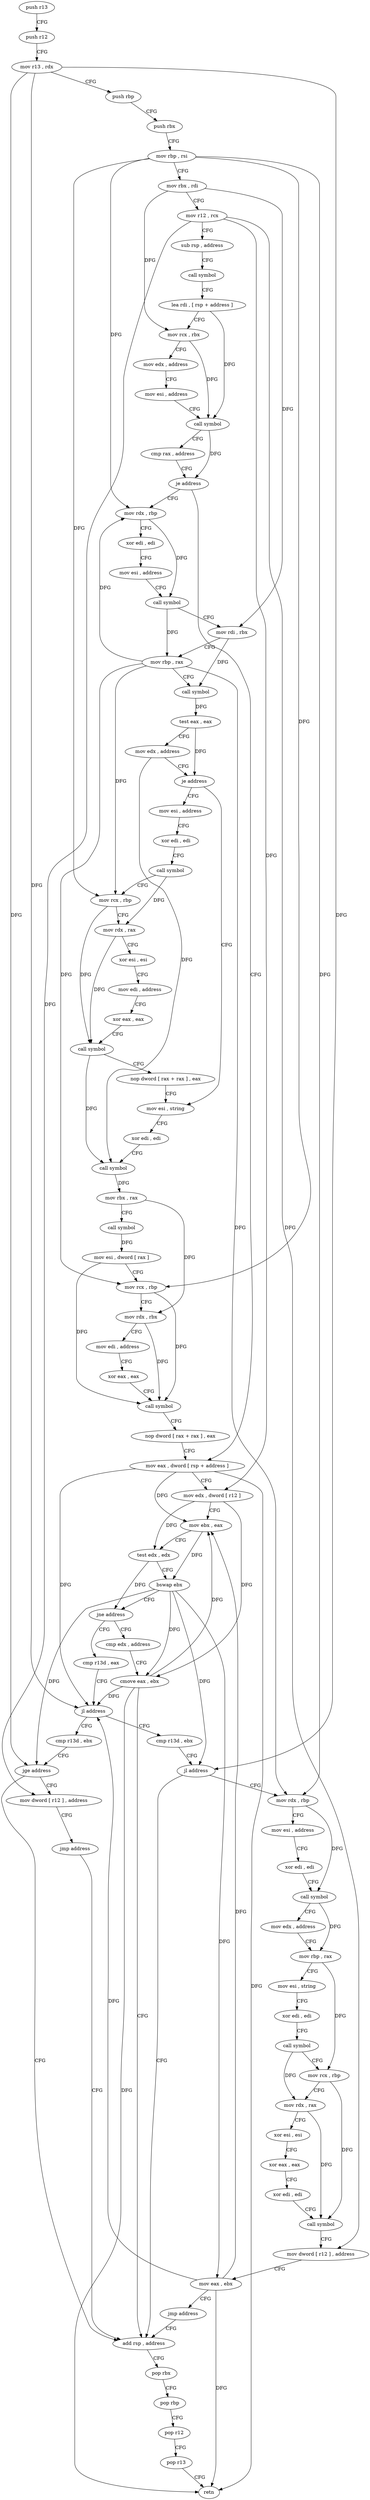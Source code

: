 digraph "func" {
"4213344" [label = "push r13" ]
"4213346" [label = "push r12" ]
"4213348" [label = "mov r13 , rdx" ]
"4213351" [label = "push rbp" ]
"4213352" [label = "push rbx" ]
"4213353" [label = "mov rbp , rsi" ]
"4213356" [label = "mov rbx , rdi" ]
"4213359" [label = "mov r12 , rcx" ]
"4213362" [label = "sub rsp , address" ]
"4213366" [label = "call symbol" ]
"4213371" [label = "lea rdi , [ rsp + address ]" ]
"4213376" [label = "mov rcx , rbx" ]
"4213379" [label = "mov edx , address" ]
"4213384" [label = "mov esi , address" ]
"4213389" [label = "call symbol" ]
"4213394" [label = "cmp rax , address" ]
"4213398" [label = "je address" ]
"4213520" [label = "mov eax , dword [ rsp + address ]" ]
"4213400" [label = "mov rdx , rbp" ]
"4213524" [label = "mov edx , dword [ r12 ]" ]
"4213528" [label = "mov ebx , eax" ]
"4213530" [label = "test edx , edx" ]
"4213532" [label = "bswap ebx" ]
"4213534" [label = "jne address" ]
"4213560" [label = "cmp edx , address" ]
"4213536" [label = "cmp r13d , eax" ]
"4213403" [label = "xor edi , edi" ]
"4213405" [label = "mov esi , address" ]
"4213410" [label = "call symbol" ]
"4213415" [label = "mov rdi , rbx" ]
"4213418" [label = "mov rbp , rax" ]
"4213421" [label = "call symbol" ]
"4213426" [label = "test eax , eax" ]
"4213428" [label = "mov edx , address" ]
"4213433" [label = "je address" ]
"4213472" [label = "mov esi , string" ]
"4213435" [label = "mov esi , address" ]
"4213563" [label = "cmove eax , ebx" ]
"4213566" [label = "add rsp , address" ]
"4213539" [label = "jl address" ]
"4213584" [label = "cmp r13d , ebx" ]
"4213541" [label = "cmp r13d , ebx" ]
"4213477" [label = "xor edi , edi" ]
"4213479" [label = "call symbol" ]
"4213484" [label = "mov rbx , rax" ]
"4213487" [label = "call symbol" ]
"4213492" [label = "mov esi , dword [ rax ]" ]
"4213494" [label = "mov rcx , rbp" ]
"4213497" [label = "mov rdx , rbx" ]
"4213500" [label = "mov edi , address" ]
"4213505" [label = "xor eax , eax" ]
"4213507" [label = "call symbol" ]
"4213512" [label = "nop dword [ rax + rax ] , eax" ]
"4213440" [label = "xor edi , edi" ]
"4213442" [label = "call symbol" ]
"4213447" [label = "mov rcx , rbp" ]
"4213450" [label = "mov rdx , rax" ]
"4213453" [label = "xor esi , esi" ]
"4213455" [label = "mov edi , address" ]
"4213460" [label = "xor eax , eax" ]
"4213462" [label = "call symbol" ]
"4213467" [label = "nop dword [ rax + rax ] , eax" ]
"4213587" [label = "jl address" ]
"4213589" [label = "mov rdx , rbp" ]
"4213544" [label = "jge address" ]
"4213546" [label = "mov dword [ r12 ] , address" ]
"4213570" [label = "pop rbx" ]
"4213571" [label = "pop rbp" ]
"4213572" [label = "pop r12" ]
"4213574" [label = "pop r13" ]
"4213576" [label = "retn" ]
"4213592" [label = "mov esi , address" ]
"4213597" [label = "xor edi , edi" ]
"4213599" [label = "call symbol" ]
"4213604" [label = "mov edx , address" ]
"4213609" [label = "mov rbp , rax" ]
"4213612" [label = "mov esi , string" ]
"4213617" [label = "xor edi , edi" ]
"4213619" [label = "call symbol" ]
"4213624" [label = "mov rcx , rbp" ]
"4213627" [label = "mov rdx , rax" ]
"4213630" [label = "xor esi , esi" ]
"4213632" [label = "xor eax , eax" ]
"4213634" [label = "xor edi , edi" ]
"4213636" [label = "call symbol" ]
"4213641" [label = "mov dword [ r12 ] , address" ]
"4213649" [label = "mov eax , ebx" ]
"4213651" [label = "jmp address" ]
"4213554" [label = "jmp address" ]
"4213344" -> "4213346" [ label = "CFG" ]
"4213346" -> "4213348" [ label = "CFG" ]
"4213348" -> "4213351" [ label = "CFG" ]
"4213348" -> "4213539" [ label = "DFG" ]
"4213348" -> "4213587" [ label = "DFG" ]
"4213348" -> "4213544" [ label = "DFG" ]
"4213351" -> "4213352" [ label = "CFG" ]
"4213352" -> "4213353" [ label = "CFG" ]
"4213353" -> "4213356" [ label = "CFG" ]
"4213353" -> "4213400" [ label = "DFG" ]
"4213353" -> "4213494" [ label = "DFG" ]
"4213353" -> "4213447" [ label = "DFG" ]
"4213353" -> "4213589" [ label = "DFG" ]
"4213356" -> "4213359" [ label = "CFG" ]
"4213356" -> "4213376" [ label = "DFG" ]
"4213356" -> "4213415" [ label = "DFG" ]
"4213359" -> "4213362" [ label = "CFG" ]
"4213359" -> "4213524" [ label = "DFG" ]
"4213359" -> "4213641" [ label = "DFG" ]
"4213359" -> "4213546" [ label = "DFG" ]
"4213362" -> "4213366" [ label = "CFG" ]
"4213366" -> "4213371" [ label = "CFG" ]
"4213371" -> "4213376" [ label = "CFG" ]
"4213371" -> "4213389" [ label = "DFG" ]
"4213376" -> "4213379" [ label = "CFG" ]
"4213376" -> "4213389" [ label = "DFG" ]
"4213379" -> "4213384" [ label = "CFG" ]
"4213384" -> "4213389" [ label = "CFG" ]
"4213389" -> "4213394" [ label = "CFG" ]
"4213389" -> "4213398" [ label = "DFG" ]
"4213394" -> "4213398" [ label = "CFG" ]
"4213398" -> "4213520" [ label = "CFG" ]
"4213398" -> "4213400" [ label = "CFG" ]
"4213520" -> "4213524" [ label = "CFG" ]
"4213520" -> "4213528" [ label = "DFG" ]
"4213520" -> "4213539" [ label = "DFG" ]
"4213520" -> "4213576" [ label = "DFG" ]
"4213400" -> "4213403" [ label = "CFG" ]
"4213400" -> "4213410" [ label = "DFG" ]
"4213524" -> "4213528" [ label = "CFG" ]
"4213524" -> "4213530" [ label = "DFG" ]
"4213524" -> "4213563" [ label = "DFG" ]
"4213528" -> "4213530" [ label = "CFG" ]
"4213528" -> "4213532" [ label = "DFG" ]
"4213530" -> "4213532" [ label = "CFG" ]
"4213530" -> "4213534" [ label = "DFG" ]
"4213532" -> "4213534" [ label = "CFG" ]
"4213532" -> "4213563" [ label = "DFG" ]
"4213532" -> "4213587" [ label = "DFG" ]
"4213532" -> "4213544" [ label = "DFG" ]
"4213532" -> "4213649" [ label = "DFG" ]
"4213534" -> "4213560" [ label = "CFG" ]
"4213534" -> "4213536" [ label = "CFG" ]
"4213560" -> "4213563" [ label = "CFG" ]
"4213536" -> "4213539" [ label = "CFG" ]
"4213403" -> "4213405" [ label = "CFG" ]
"4213405" -> "4213410" [ label = "CFG" ]
"4213410" -> "4213415" [ label = "CFG" ]
"4213410" -> "4213418" [ label = "DFG" ]
"4213415" -> "4213418" [ label = "CFG" ]
"4213415" -> "4213421" [ label = "DFG" ]
"4213418" -> "4213421" [ label = "CFG" ]
"4213418" -> "4213400" [ label = "DFG" ]
"4213418" -> "4213494" [ label = "DFG" ]
"4213418" -> "4213447" [ label = "DFG" ]
"4213418" -> "4213589" [ label = "DFG" ]
"4213421" -> "4213426" [ label = "DFG" ]
"4213426" -> "4213428" [ label = "CFG" ]
"4213426" -> "4213433" [ label = "DFG" ]
"4213428" -> "4213433" [ label = "CFG" ]
"4213428" -> "4213479" [ label = "DFG" ]
"4213433" -> "4213472" [ label = "CFG" ]
"4213433" -> "4213435" [ label = "CFG" ]
"4213472" -> "4213477" [ label = "CFG" ]
"4213435" -> "4213440" [ label = "CFG" ]
"4213563" -> "4213566" [ label = "CFG" ]
"4213563" -> "4213528" [ label = "DFG" ]
"4213563" -> "4213539" [ label = "DFG" ]
"4213563" -> "4213576" [ label = "DFG" ]
"4213566" -> "4213570" [ label = "CFG" ]
"4213539" -> "4213584" [ label = "CFG" ]
"4213539" -> "4213541" [ label = "CFG" ]
"4213584" -> "4213587" [ label = "CFG" ]
"4213541" -> "4213544" [ label = "CFG" ]
"4213477" -> "4213479" [ label = "CFG" ]
"4213479" -> "4213484" [ label = "DFG" ]
"4213484" -> "4213487" [ label = "CFG" ]
"4213484" -> "4213497" [ label = "DFG" ]
"4213487" -> "4213492" [ label = "DFG" ]
"4213492" -> "4213494" [ label = "CFG" ]
"4213492" -> "4213507" [ label = "DFG" ]
"4213494" -> "4213497" [ label = "CFG" ]
"4213494" -> "4213507" [ label = "DFG" ]
"4213497" -> "4213500" [ label = "CFG" ]
"4213497" -> "4213507" [ label = "DFG" ]
"4213500" -> "4213505" [ label = "CFG" ]
"4213505" -> "4213507" [ label = "CFG" ]
"4213507" -> "4213512" [ label = "CFG" ]
"4213512" -> "4213520" [ label = "CFG" ]
"4213440" -> "4213442" [ label = "CFG" ]
"4213442" -> "4213447" [ label = "CFG" ]
"4213442" -> "4213450" [ label = "DFG" ]
"4213447" -> "4213450" [ label = "CFG" ]
"4213447" -> "4213462" [ label = "DFG" ]
"4213450" -> "4213453" [ label = "CFG" ]
"4213450" -> "4213462" [ label = "DFG" ]
"4213453" -> "4213455" [ label = "CFG" ]
"4213455" -> "4213460" [ label = "CFG" ]
"4213460" -> "4213462" [ label = "CFG" ]
"4213462" -> "4213467" [ label = "CFG" ]
"4213462" -> "4213479" [ label = "DFG" ]
"4213467" -> "4213472" [ label = "CFG" ]
"4213587" -> "4213566" [ label = "CFG" ]
"4213587" -> "4213589" [ label = "CFG" ]
"4213589" -> "4213592" [ label = "CFG" ]
"4213589" -> "4213599" [ label = "DFG" ]
"4213544" -> "4213566" [ label = "CFG" ]
"4213544" -> "4213546" [ label = "CFG" ]
"4213546" -> "4213554" [ label = "CFG" ]
"4213570" -> "4213571" [ label = "CFG" ]
"4213571" -> "4213572" [ label = "CFG" ]
"4213572" -> "4213574" [ label = "CFG" ]
"4213574" -> "4213576" [ label = "CFG" ]
"4213592" -> "4213597" [ label = "CFG" ]
"4213597" -> "4213599" [ label = "CFG" ]
"4213599" -> "4213604" [ label = "CFG" ]
"4213599" -> "4213609" [ label = "DFG" ]
"4213604" -> "4213609" [ label = "CFG" ]
"4213609" -> "4213612" [ label = "CFG" ]
"4213609" -> "4213624" [ label = "DFG" ]
"4213612" -> "4213617" [ label = "CFG" ]
"4213617" -> "4213619" [ label = "CFG" ]
"4213619" -> "4213624" [ label = "CFG" ]
"4213619" -> "4213627" [ label = "DFG" ]
"4213624" -> "4213627" [ label = "CFG" ]
"4213624" -> "4213636" [ label = "DFG" ]
"4213627" -> "4213630" [ label = "CFG" ]
"4213627" -> "4213636" [ label = "DFG" ]
"4213630" -> "4213632" [ label = "CFG" ]
"4213632" -> "4213634" [ label = "CFG" ]
"4213634" -> "4213636" [ label = "CFG" ]
"4213636" -> "4213641" [ label = "CFG" ]
"4213641" -> "4213649" [ label = "CFG" ]
"4213649" -> "4213651" [ label = "CFG" ]
"4213649" -> "4213528" [ label = "DFG" ]
"4213649" -> "4213539" [ label = "DFG" ]
"4213649" -> "4213576" [ label = "DFG" ]
"4213651" -> "4213566" [ label = "CFG" ]
"4213554" -> "4213566" [ label = "CFG" ]
}
